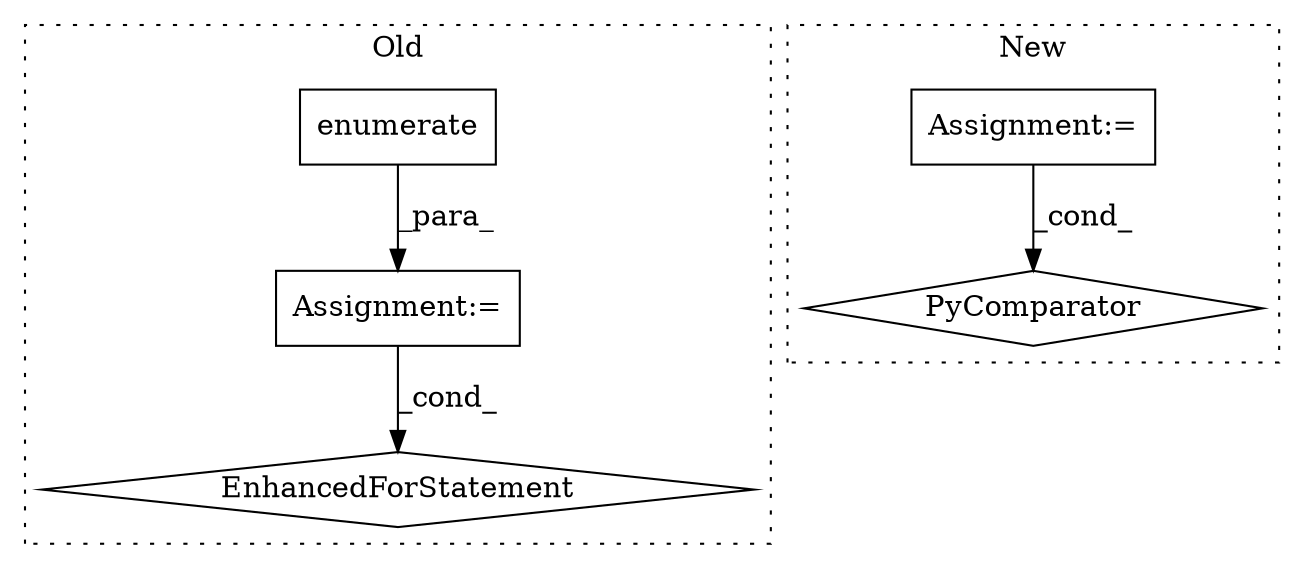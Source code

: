 digraph G {
subgraph cluster0 {
1 [label="EnhancedForStatement" a="70" s="2561,2668" l="63,2" shape="diamond"];
3 [label="Assignment:=" a="7" s="2561,2668" l="63,2" shape="box"];
4 [label="enumerate" a="32" s="2641,2667" l="10,1" shape="box"];
label = "Old";
style="dotted";
}
subgraph cluster1 {
2 [label="PyComparator" a="113" s="2660" l="33" shape="diamond"];
5 [label="Assignment:=" a="7" s="2660" l="33" shape="box"];
label = "New";
style="dotted";
}
3 -> 1 [label="_cond_"];
4 -> 3 [label="_para_"];
5 -> 2 [label="_cond_"];
}